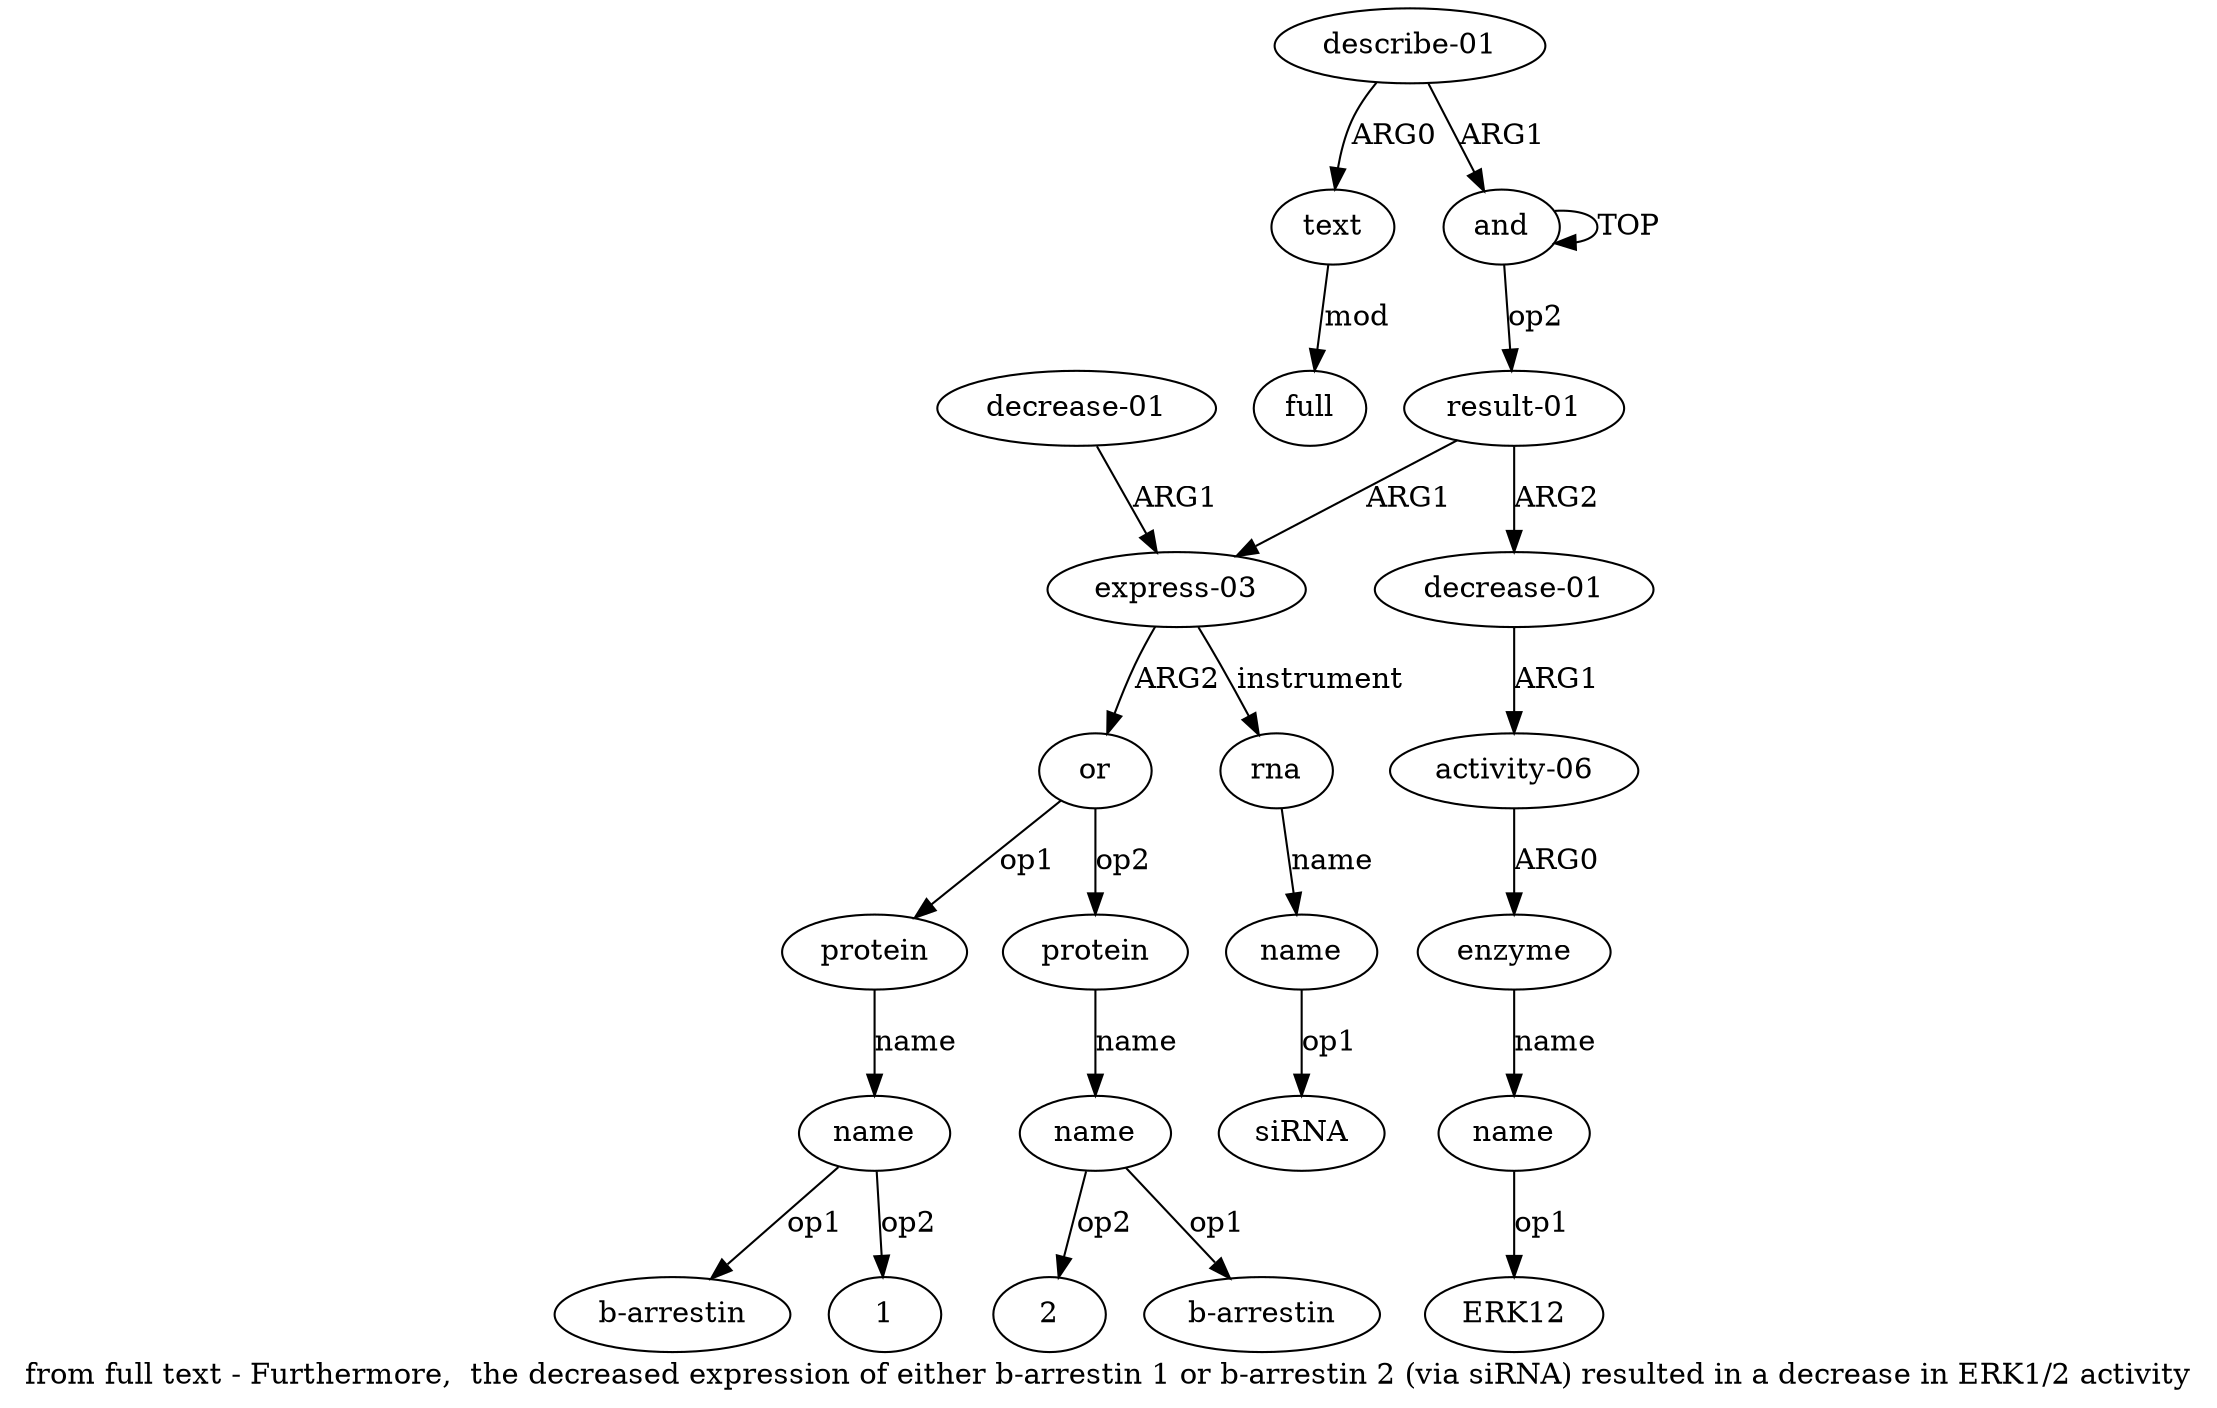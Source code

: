 digraph  {
	graph [label="from full text - Furthermore,  the decreased expression of either b-arrestin 1 or b-arrestin 2 (via siRNA) resulted in a decrease \
in ERK1/2 activity"];
	node [label="\N"];
	"a14 ERK12"	 [color=black,
		gold_ind=-1,
		gold_label=ERK12,
		label=ERK12,
		test_ind=-1,
		test_label=ERK12];
	"a7 2"	 [color=black,
		gold_ind=-1,
		gold_label=2,
		label=2,
		test_ind=-1,
		test_label=2];
	"a5 b-arrestin"	 [color=black,
		gold_ind=-1,
		gold_label="b-arrestin",
		label="b-arrestin",
		test_ind=-1,
		test_label="b-arrestin"];
	a15	 [color=black,
		gold_ind=15,
		gold_label="describe-01",
		label="describe-01",
		test_ind=15,
		test_label="describe-01"];
	a16	 [color=black,
		gold_ind=16,
		gold_label=text,
		label=text,
		test_ind=16,
		test_label=text];
	a15 -> a16 [key=0,
	color=black,
	gold_label=ARG0,
	label=ARG0,
	test_label=ARG0];
a0 [color=black,
	gold_ind=0,
	gold_label=and,
	label=and,
	test_ind=0,
	test_label=and];
a15 -> a0 [key=0,
color=black,
gold_label=ARG1,
label=ARG1,
test_label=ARG1];
a14 [color=black,
gold_ind=14,
gold_label=name,
label=name,
test_ind=14,
test_label=name];
a14 -> "a14 ERK12" [key=0,
color=black,
gold_label=op1,
label=op1,
test_label=op1];
a17 [color=black,
gold_ind=17,
gold_label=full,
label=full,
test_ind=17,
test_label=full];
a16 -> a17 [key=0,
color=black,
gold_label=mod,
label=mod,
test_label=mod];
a11 [color=black,
gold_ind=11,
gold_label="decrease-01",
label="decrease-01",
test_ind=11,
test_label="decrease-01"];
a12 [color=black,
gold_ind=12,
gold_label="activity-06",
label="activity-06",
test_ind=12,
test_label="activity-06"];
a11 -> a12 [key=0,
color=black,
gold_label=ARG1,
label=ARG1,
test_label=ARG1];
a10 [color=black,
gold_ind=10,
gold_label=name,
label=name,
test_ind=10,
test_label=name];
"a10 siRNA" [color=black,
gold_ind=-1,
gold_label=siRNA,
label=siRNA,
test_ind=-1,
test_label=siRNA];
a10 -> "a10 siRNA" [key=0,
color=black,
gold_label=op1,
label=op1,
test_label=op1];
a13 [color=black,
gold_ind=13,
gold_label=enzyme,
label=enzyme,
test_ind=13,
test_label=enzyme];
a13 -> a14 [key=0,
color=black,
gold_label=name,
label=name,
test_label=name];
a12 -> a13 [key=0,
color=black,
gold_label=ARG0,
label=ARG0,
test_label=ARG0];
"a7 b-arrestin" [color=black,
gold_ind=-1,
gold_label="b-arrestin",
label="b-arrestin",
test_ind=-1,
test_label="b-arrestin"];
a1 [color=black,
gold_ind=1,
gold_label="result-01",
label="result-01",
test_ind=1,
test_label="result-01"];
a1 -> a11 [key=0,
color=black,
gold_label=ARG2,
label=ARG2,
test_label=ARG2];
a2 [color=black,
gold_ind=2,
gold_label="express-03",
label="express-03",
test_ind=2,
test_label="express-03"];
a1 -> a2 [key=0,
color=black,
gold_label=ARG1,
label=ARG1,
test_label=ARG1];
a0 -> a1 [key=0,
color=black,
gold_label=op2,
label=op2,
test_label=op2];
a0 -> a0 [key=0,
color=black,
gold_label=TOP,
label=TOP,
test_label=TOP];
a3 [color=black,
gold_ind=3,
gold_label=or,
label=or,
test_ind=3,
test_label=or];
a4 [color=black,
gold_ind=4,
gold_label=protein,
label=protein,
test_ind=4,
test_label=protein];
a3 -> a4 [key=0,
color=black,
gold_label=op1,
label=op1,
test_label=op1];
a6 [color=black,
gold_ind=6,
gold_label=protein,
label=protein,
test_ind=6,
test_label=protein];
a3 -> a6 [key=0,
color=black,
gold_label=op2,
label=op2,
test_label=op2];
a2 -> a3 [key=0,
color=black,
gold_label=ARG2,
label=ARG2,
test_label=ARG2];
a9 [color=black,
gold_ind=9,
gold_label=rna,
label=rna,
test_ind=9,
test_label=rna];
a2 -> a9 [key=0,
color=black,
gold_label=instrument,
label=instrument,
test_label=instrument];
a5 [color=black,
gold_ind=5,
gold_label=name,
label=name,
test_ind=5,
test_label=name];
a5 -> "a5 b-arrestin" [key=0,
color=black,
gold_label=op1,
label=op1,
test_label=op1];
"a5 1" [color=black,
gold_ind=-1,
gold_label=1,
label=1,
test_ind=-1,
test_label=1];
a5 -> "a5 1" [key=0,
color=black,
gold_label=op2,
label=op2,
test_label=op2];
a4 -> a5 [key=0,
color=black,
gold_label=name,
label=name,
test_label=name];
a7 [color=black,
gold_ind=7,
gold_label=name,
label=name,
test_ind=7,
test_label=name];
a7 -> "a7 2" [key=0,
color=black,
gold_label=op2,
label=op2,
test_label=op2];
a7 -> "a7 b-arrestin" [key=0,
color=black,
gold_label=op1,
label=op1,
test_label=op1];
a6 -> a7 [key=0,
color=black,
gold_label=name,
label=name,
test_label=name];
a9 -> a10 [key=0,
color=black,
gold_label=name,
label=name,
test_label=name];
a8 [color=black,
gold_ind=8,
gold_label="decrease-01",
label="decrease-01",
test_ind=8,
test_label="decrease-01"];
a8 -> a2 [key=0,
color=black,
gold_label=ARG1,
label=ARG1,
test_label=ARG1];
}
